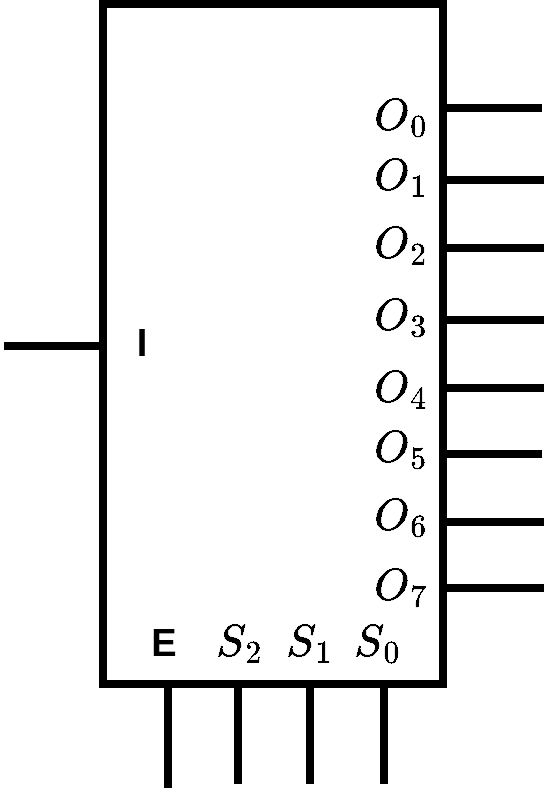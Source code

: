 <mxfile version="26.0.16">
  <diagram name="Page-1" id="CIo1ybvOrH7u_SUPZsDl">
    <mxGraphModel dx="1114" dy="835" grid="1" gridSize="10" guides="1" tooltips="1" connect="1" arrows="1" fold="1" page="1" pageScale="1" pageWidth="850" pageHeight="1100" math="1" shadow="0">
      <root>
        <mxCell id="0" />
        <mxCell id="1" parent="0" />
        <mxCell id="1iXeRK8cjxEeV5GBkT35-29" value="" style="group;flipH=0;" parent="1" vertex="1" connectable="0">
          <mxGeometry x="310" y="230" width="271" height="340" as="geometry" />
        </mxCell>
        <mxCell id="1iXeRK8cjxEeV5GBkT35-6" value="" style="rounded=0;whiteSpace=wrap;html=1;strokeWidth=4;fontStyle=1;fontSize=19;" parent="1iXeRK8cjxEeV5GBkT35-29" vertex="1">
          <mxGeometry x="50.5" width="170" height="340" as="geometry" />
        </mxCell>
        <mxCell id="1iXeRK8cjxEeV5GBkT35-7" value="" style="endArrow=none;html=1;rounded=0;strokeWidth=4;fontStyle=1;fontSize=19;" parent="1iXeRK8cjxEeV5GBkT35-29" edge="1">
          <mxGeometry width="50" height="50" relative="1" as="geometry">
            <mxPoint x="220.5" y="52" as="sourcePoint" />
            <mxPoint x="270" y="52" as="targetPoint" />
          </mxGeometry>
        </mxCell>
        <mxCell id="1iXeRK8cjxEeV5GBkT35-8" value="" style="endArrow=none;html=1;rounded=0;strokeWidth=4;fontStyle=1;fontSize=19;" parent="1iXeRK8cjxEeV5GBkT35-29" edge="1">
          <mxGeometry width="50" height="50" relative="1" as="geometry">
            <mxPoint x="221.5" y="88" as="sourcePoint" />
            <mxPoint x="271" y="88" as="targetPoint" />
          </mxGeometry>
        </mxCell>
        <mxCell id="1iXeRK8cjxEeV5GBkT35-9" value="" style="endArrow=none;html=1;rounded=0;strokeWidth=4;fontStyle=1;fontSize=19;" parent="1iXeRK8cjxEeV5GBkT35-29" edge="1">
          <mxGeometry width="50" height="50" relative="1" as="geometry">
            <mxPoint x="221.5" y="122" as="sourcePoint" />
            <mxPoint x="271" y="122" as="targetPoint" />
          </mxGeometry>
        </mxCell>
        <mxCell id="1iXeRK8cjxEeV5GBkT35-10" value="" style="endArrow=none;html=1;rounded=0;strokeWidth=4;fontStyle=1;fontSize=19;" parent="1iXeRK8cjxEeV5GBkT35-29" edge="1">
          <mxGeometry width="50" height="50" relative="1" as="geometry">
            <mxPoint x="221.5" y="158" as="sourcePoint" />
            <mxPoint x="271" y="158" as="targetPoint" />
          </mxGeometry>
        </mxCell>
        <mxCell id="1iXeRK8cjxEeV5GBkT35-11" value="" style="endArrow=none;html=1;rounded=0;strokeWidth=4;fontStyle=1;fontSize=19;" parent="1iXeRK8cjxEeV5GBkT35-29" edge="1">
          <mxGeometry width="50" height="50" relative="1" as="geometry">
            <mxPoint x="221.5" y="192" as="sourcePoint" />
            <mxPoint x="271" y="192" as="targetPoint" />
          </mxGeometry>
        </mxCell>
        <mxCell id="1iXeRK8cjxEeV5GBkT35-12" value="" style="endArrow=none;html=1;rounded=0;strokeWidth=4;fontStyle=1;fontSize=19;" parent="1iXeRK8cjxEeV5GBkT35-29" edge="1">
          <mxGeometry width="50" height="50" relative="1" as="geometry">
            <mxPoint x="220.5" y="225" as="sourcePoint" />
            <mxPoint x="270" y="225" as="targetPoint" />
          </mxGeometry>
        </mxCell>
        <mxCell id="1iXeRK8cjxEeV5GBkT35-13" value="" style="endArrow=none;html=1;rounded=0;strokeWidth=4;fontStyle=1;fontSize=19;" parent="1iXeRK8cjxEeV5GBkT35-29" edge="1">
          <mxGeometry width="50" height="50" relative="1" as="geometry">
            <mxPoint x="221.5" y="259" as="sourcePoint" />
            <mxPoint x="271" y="259" as="targetPoint" />
          </mxGeometry>
        </mxCell>
        <mxCell id="1iXeRK8cjxEeV5GBkT35-14" value="" style="endArrow=none;html=1;rounded=0;strokeWidth=4;fontStyle=1;fontSize=19;" parent="1iXeRK8cjxEeV5GBkT35-29" edge="1">
          <mxGeometry width="50" height="50" relative="1" as="geometry">
            <mxPoint x="221.5" y="292" as="sourcePoint" />
            <mxPoint x="271" y="292" as="targetPoint" />
          </mxGeometry>
        </mxCell>
        <mxCell id="1iXeRK8cjxEeV5GBkT35-17" value="" style="endArrow=none;html=1;rounded=0;strokeWidth=4;fontStyle=1;fontSize=19;" parent="1iXeRK8cjxEeV5GBkT35-29" edge="1">
          <mxGeometry width="50" height="50" relative="1" as="geometry">
            <mxPoint x="1" y="171" as="sourcePoint" />
            <mxPoint x="50.5" y="171" as="targetPoint" />
          </mxGeometry>
        </mxCell>
        <mxCell id="1iXeRK8cjxEeV5GBkT35-18" value="\(O_0\)" style="text;strokeColor=none;align=center;fillColor=none;html=1;verticalAlign=middle;whiteSpace=wrap;rounded=0;strokeWidth=4;fontStyle=1;fontSize=19;" parent="1iXeRK8cjxEeV5GBkT35-29" vertex="1">
          <mxGeometry x="170" y="42" width="60" height="30" as="geometry" />
        </mxCell>
        <mxCell id="1iXeRK8cjxEeV5GBkT35-19" value="\(O_1\)" style="text;strokeColor=none;align=center;fillColor=none;html=1;verticalAlign=middle;whiteSpace=wrap;rounded=0;strokeWidth=4;fontStyle=1;fontSize=19;" parent="1iXeRK8cjxEeV5GBkT35-29" vertex="1">
          <mxGeometry x="170" y="72" width="60" height="30" as="geometry" />
        </mxCell>
        <mxCell id="1iXeRK8cjxEeV5GBkT35-20" value="\(O_2\)" style="text;strokeColor=none;align=center;fillColor=none;html=1;verticalAlign=middle;whiteSpace=wrap;rounded=0;strokeWidth=4;fontStyle=1;fontSize=19;" parent="1iXeRK8cjxEeV5GBkT35-29" vertex="1">
          <mxGeometry x="170" y="106" width="60" height="30" as="geometry" />
        </mxCell>
        <mxCell id="1iXeRK8cjxEeV5GBkT35-21" value="\(O_3\)" style="text;strokeColor=none;align=center;fillColor=none;html=1;verticalAlign=middle;whiteSpace=wrap;rounded=0;strokeWidth=4;fontStyle=1;fontSize=19;" parent="1iXeRK8cjxEeV5GBkT35-29" vertex="1">
          <mxGeometry x="170" y="142" width="60" height="30" as="geometry" />
        </mxCell>
        <mxCell id="1iXeRK8cjxEeV5GBkT35-22" value="\(O_4\)" style="text;strokeColor=none;align=center;fillColor=none;html=1;verticalAlign=middle;whiteSpace=wrap;rounded=0;strokeWidth=4;fontStyle=1;fontSize=19;" parent="1iXeRK8cjxEeV5GBkT35-29" vertex="1">
          <mxGeometry x="170" y="178" width="60" height="30" as="geometry" />
        </mxCell>
        <mxCell id="1iXeRK8cjxEeV5GBkT35-23" value="\(O_5\)" style="text;strokeColor=none;align=center;fillColor=none;html=1;verticalAlign=middle;whiteSpace=wrap;rounded=0;strokeWidth=4;fontStyle=1;fontSize=19;" parent="1iXeRK8cjxEeV5GBkT35-29" vertex="1">
          <mxGeometry x="170" y="208" width="60" height="30" as="geometry" />
        </mxCell>
        <mxCell id="1iXeRK8cjxEeV5GBkT35-24" value="\(O_6\)" style="text;strokeColor=none;align=center;fillColor=none;html=1;verticalAlign=middle;whiteSpace=wrap;rounded=0;strokeWidth=4;fontStyle=1;fontSize=19;" parent="1iXeRK8cjxEeV5GBkT35-29" vertex="1">
          <mxGeometry x="170" y="242" width="60" height="30" as="geometry" />
        </mxCell>
        <mxCell id="1iXeRK8cjxEeV5GBkT35-25" value="\(O_7\)" style="text;strokeColor=none;align=center;fillColor=none;html=1;verticalAlign=middle;whiteSpace=wrap;rounded=0;strokeWidth=4;fontStyle=1;fontSize=19;" parent="1iXeRK8cjxEeV5GBkT35-29" vertex="1">
          <mxGeometry x="170" y="277" width="60" height="30" as="geometry" />
        </mxCell>
        <mxCell id="1iXeRK8cjxEeV5GBkT35-26" value="\(S_2\)" style="text;strokeColor=none;align=center;fillColor=none;html=1;verticalAlign=middle;whiteSpace=wrap;rounded=0;strokeWidth=4;fontStyle=1;fontSize=19;" parent="1iXeRK8cjxEeV5GBkT35-29" vertex="1">
          <mxGeometry x="89" y="305" width="60" height="30" as="geometry" />
        </mxCell>
        <mxCell id="1iXeRK8cjxEeV5GBkT35-27" value="\(S_1\)" style="text;strokeColor=none;align=center;fillColor=none;html=1;verticalAlign=middle;whiteSpace=wrap;rounded=0;strokeWidth=4;fontStyle=1;fontSize=19;" parent="1iXeRK8cjxEeV5GBkT35-29" vertex="1">
          <mxGeometry x="124" y="305" width="60" height="30" as="geometry" />
        </mxCell>
        <mxCell id="1iXeRK8cjxEeV5GBkT35-28" value="\(S_0\)" style="text;strokeColor=none;align=center;fillColor=none;html=1;verticalAlign=middle;whiteSpace=wrap;rounded=0;strokeWidth=4;fontStyle=1;fontSize=19;" parent="1iXeRK8cjxEeV5GBkT35-29" vertex="1">
          <mxGeometry x="158" y="305" width="60" height="30" as="geometry" />
        </mxCell>
        <mxCell id="pa7cryn7MNPmr0vi9tEN-2" value="I" style="text;strokeColor=none;align=center;fillColor=none;html=1;verticalAlign=middle;whiteSpace=wrap;rounded=0;strokeWidth=4;fontStyle=1;fontSize=19;" vertex="1" parent="1iXeRK8cjxEeV5GBkT35-29">
          <mxGeometry x="40" y="155" width="60" height="30" as="geometry" />
        </mxCell>
        <mxCell id="pa7cryn7MNPmr0vi9tEN-4" value="E" style="text;strokeColor=none;align=center;fillColor=none;html=1;verticalAlign=middle;whiteSpace=wrap;rounded=0;strokeWidth=4;fontStyle=1;fontSize=19;" vertex="1" parent="1iXeRK8cjxEeV5GBkT35-29">
          <mxGeometry x="50.5" y="305" width="60" height="30" as="geometry" />
        </mxCell>
        <mxCell id="pa7cryn7MNPmr0vi9tEN-1" value="" style="endArrow=none;html=1;rounded=0;strokeWidth=4;fontStyle=1;fontSize=19;" edge="1" parent="1">
          <mxGeometry width="50" height="50" relative="1" as="geometry">
            <mxPoint x="464" y="620" as="sourcePoint" />
            <mxPoint x="464" y="570" as="targetPoint" />
          </mxGeometry>
        </mxCell>
        <mxCell id="1iXeRK8cjxEeV5GBkT35-16" value="" style="endArrow=none;html=1;rounded=0;strokeWidth=4;fontStyle=1;fontSize=19;" parent="1" edge="1">
          <mxGeometry width="50" height="50" relative="1" as="geometry">
            <mxPoint x="428" y="620" as="sourcePoint" />
            <mxPoint x="428" y="570" as="targetPoint" />
          </mxGeometry>
        </mxCell>
        <mxCell id="1iXeRK8cjxEeV5GBkT35-15" value="" style="endArrow=none;html=1;rounded=0;strokeWidth=4;fontStyle=1;fontSize=19;" parent="1" edge="1">
          <mxGeometry width="50" height="50" relative="1" as="geometry">
            <mxPoint x="501" y="620" as="sourcePoint" />
            <mxPoint x="501" y="570" as="targetPoint" />
          </mxGeometry>
        </mxCell>
        <mxCell id="pa7cryn7MNPmr0vi9tEN-3" value="" style="endArrow=none;html=1;rounded=0;strokeWidth=4;fontStyle=1;fontSize=19;" edge="1" parent="1">
          <mxGeometry width="50" height="50" relative="1" as="geometry">
            <mxPoint x="393" y="622" as="sourcePoint" />
            <mxPoint x="393" y="572" as="targetPoint" />
          </mxGeometry>
        </mxCell>
      </root>
    </mxGraphModel>
  </diagram>
</mxfile>
